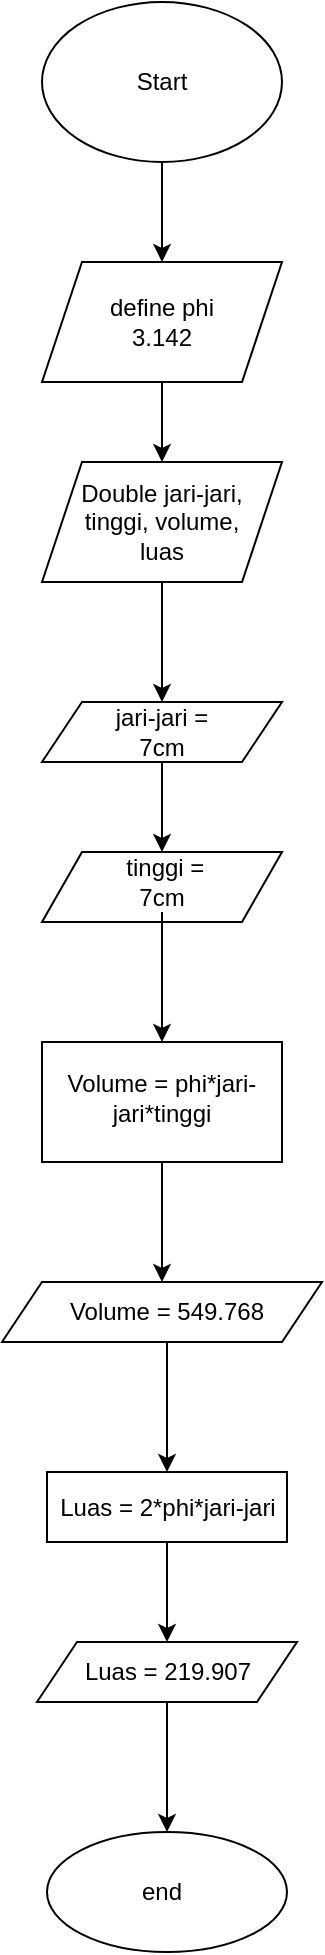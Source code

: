 <mxfile version="20.3.3" type="google"><diagram id="C5RBs43oDa-KdzZeNtuy" name="Page-1"><mxGraphModel grid="1" page="1" gridSize="10" guides="1" tooltips="1" connect="1" arrows="1" fold="1" pageScale="1" pageWidth="827" pageHeight="1169" math="0" shadow="0"><root><mxCell id="WIyWlLk6GJQsqaUBKTNV-0"/><mxCell id="WIyWlLk6GJQsqaUBKTNV-1" parent="WIyWlLk6GJQsqaUBKTNV-0"/><mxCell id="3ixqB-mUvSMN0wjlU5QE-6" style="edgeStyle=orthogonalEdgeStyle;rounded=0;orthogonalLoop=1;jettySize=auto;html=1;entryX=0.5;entryY=0;entryDx=0;entryDy=0;" edge="1" parent="WIyWlLk6GJQsqaUBKTNV-1" source="6nTtwMaNBwP4keP_kToj-0" target="3ixqB-mUvSMN0wjlU5QE-5"><mxGeometry relative="1" as="geometry"/></mxCell><mxCell id="6nTtwMaNBwP4keP_kToj-0" value="" style="ellipse;whiteSpace=wrap;html=1;" vertex="1" parent="WIyWlLk6GJQsqaUBKTNV-1"><mxGeometry x="380" y="60" width="120" height="80" as="geometry"/></mxCell><mxCell id="3ixqB-mUvSMN0wjlU5QE-0" value="Start" style="text;html=1;strokeColor=none;fillColor=none;align=center;verticalAlign=middle;whiteSpace=wrap;rounded=0;" vertex="1" parent="WIyWlLk6GJQsqaUBKTNV-1"><mxGeometry x="410" y="85" width="60" height="30" as="geometry"/></mxCell><mxCell id="3ixqB-mUvSMN0wjlU5QE-9" value="" style="edgeStyle=orthogonalEdgeStyle;rounded=0;orthogonalLoop=1;jettySize=auto;html=1;" edge="1" parent="WIyWlLk6GJQsqaUBKTNV-1" source="3ixqB-mUvSMN0wjlU5QE-5"><mxGeometry relative="1" as="geometry"><mxPoint x="440" y="290" as="targetPoint"/></mxGeometry></mxCell><mxCell id="3ixqB-mUvSMN0wjlU5QE-5" value="" style="shape=parallelogram;perimeter=parallelogramPerimeter;whiteSpace=wrap;html=1;fixedSize=1;" vertex="1" parent="WIyWlLk6GJQsqaUBKTNV-1"><mxGeometry x="380" y="190" width="120" height="60" as="geometry"/></mxCell><mxCell id="3ixqB-mUvSMN0wjlU5QE-7" value="define phi&lt;br&gt;3.142" style="text;html=1;strokeColor=none;fillColor=none;align=center;verticalAlign=middle;whiteSpace=wrap;rounded=0;" vertex="1" parent="WIyWlLk6GJQsqaUBKTNV-1"><mxGeometry x="410" y="205" width="60" height="30" as="geometry"/></mxCell><mxCell id="3ixqB-mUvSMN0wjlU5QE-11" style="edgeStyle=orthogonalEdgeStyle;rounded=0;orthogonalLoop=1;jettySize=auto;html=1;" edge="1" parent="WIyWlLk6GJQsqaUBKTNV-1" source="3ixqB-mUvSMN0wjlU5QE-8" target="3ixqB-mUvSMN0wjlU5QE-12"><mxGeometry relative="1" as="geometry"><mxPoint x="440" y="440" as="targetPoint"/></mxGeometry></mxCell><mxCell id="3ixqB-mUvSMN0wjlU5QE-8" value="" style="shape=parallelogram;perimeter=parallelogramPerimeter;whiteSpace=wrap;html=1;fixedSize=1;" vertex="1" parent="WIyWlLk6GJQsqaUBKTNV-1"><mxGeometry x="380" y="290" width="120" height="60" as="geometry"/></mxCell><mxCell id="3ixqB-mUvSMN0wjlU5QE-10" value="Double jari-jari, tinggi, volume, luas" style="text;html=1;strokeColor=none;fillColor=none;align=center;verticalAlign=middle;whiteSpace=wrap;rounded=0;" vertex="1" parent="WIyWlLk6GJQsqaUBKTNV-1"><mxGeometry x="390" y="305" width="100" height="30" as="geometry"/></mxCell><mxCell id="3ixqB-mUvSMN0wjlU5QE-12" value="" style="shape=parallelogram;perimeter=parallelogramPerimeter;whiteSpace=wrap;html=1;fixedSize=1;" vertex="1" parent="WIyWlLk6GJQsqaUBKTNV-1"><mxGeometry x="380" y="410" width="120" height="30" as="geometry"/></mxCell><mxCell id="3ixqB-mUvSMN0wjlU5QE-17" value="" style="edgeStyle=orthogonalEdgeStyle;rounded=0;orthogonalLoop=1;jettySize=auto;html=1;" edge="1" parent="WIyWlLk6GJQsqaUBKTNV-1" source="3ixqB-mUvSMN0wjlU5QE-13" target="3ixqB-mUvSMN0wjlU5QE-16"><mxGeometry relative="1" as="geometry"/></mxCell><mxCell id="3ixqB-mUvSMN0wjlU5QE-13" value="jari-jari = 7cm" style="text;html=1;strokeColor=none;fillColor=none;align=center;verticalAlign=middle;whiteSpace=wrap;rounded=0;" vertex="1" parent="WIyWlLk6GJQsqaUBKTNV-1"><mxGeometry x="405" y="410" width="70" height="30" as="geometry"/></mxCell><mxCell id="3ixqB-mUvSMN0wjlU5QE-16" value="" style="shape=parallelogram;perimeter=parallelogramPerimeter;whiteSpace=wrap;html=1;fixedSize=1;" vertex="1" parent="WIyWlLk6GJQsqaUBKTNV-1"><mxGeometry x="380" y="485" width="120" height="35" as="geometry"/></mxCell><mxCell id="3ixqB-mUvSMN0wjlU5QE-22" value="" style="edgeStyle=orthogonalEdgeStyle;rounded=0;orthogonalLoop=1;jettySize=auto;html=1;" edge="1" parent="WIyWlLk6GJQsqaUBKTNV-1" source="3ixqB-mUvSMN0wjlU5QE-18" target="3ixqB-mUvSMN0wjlU5QE-21"><mxGeometry relative="1" as="geometry"/></mxCell><mxCell id="3ixqB-mUvSMN0wjlU5QE-18" value="&amp;nbsp;tinggi = 7cm" style="text;html=1;strokeColor=none;fillColor=none;align=center;verticalAlign=middle;whiteSpace=wrap;rounded=0;" vertex="1" parent="WIyWlLk6GJQsqaUBKTNV-1"><mxGeometry x="410" y="485" width="60" height="30" as="geometry"/></mxCell><mxCell id="3ixqB-mUvSMN0wjlU5QE-28" style="edgeStyle=orthogonalEdgeStyle;rounded=0;orthogonalLoop=1;jettySize=auto;html=1;entryX=0.5;entryY=0;entryDx=0;entryDy=0;" edge="1" parent="WIyWlLk6GJQsqaUBKTNV-1" source="3ixqB-mUvSMN0wjlU5QE-21" target="3ixqB-mUvSMN0wjlU5QE-27"><mxGeometry relative="1" as="geometry"/></mxCell><mxCell id="3ixqB-mUvSMN0wjlU5QE-21" value="" style="whiteSpace=wrap;html=1;" vertex="1" parent="WIyWlLk6GJQsqaUBKTNV-1"><mxGeometry x="380" y="580" width="120" height="60" as="geometry"/></mxCell><mxCell id="3ixqB-mUvSMN0wjlU5QE-23" value="Volume = phi*jari-jari*tinggi" style="text;html=1;strokeColor=none;fillColor=none;align=center;verticalAlign=middle;whiteSpace=wrap;rounded=0;" vertex="1" parent="WIyWlLk6GJQsqaUBKTNV-1"><mxGeometry x="390" y="585" width="100" height="45" as="geometry"/></mxCell><mxCell id="3ixqB-mUvSMN0wjlU5QE-27" value="" style="shape=parallelogram;perimeter=parallelogramPerimeter;whiteSpace=wrap;html=1;fixedSize=1;" vertex="1" parent="WIyWlLk6GJQsqaUBKTNV-1"><mxGeometry x="360" y="700" width="160" height="30" as="geometry"/></mxCell><mxCell id="3ixqB-mUvSMN0wjlU5QE-31" value="" style="edgeStyle=orthogonalEdgeStyle;rounded=0;orthogonalLoop=1;jettySize=auto;html=1;" edge="1" parent="WIyWlLk6GJQsqaUBKTNV-1" source="3ixqB-mUvSMN0wjlU5QE-29" target="3ixqB-mUvSMN0wjlU5QE-30"><mxGeometry relative="1" as="geometry"/></mxCell><mxCell id="3ixqB-mUvSMN0wjlU5QE-29" value="Volume = 549.768" style="text;html=1;strokeColor=none;fillColor=none;align=center;verticalAlign=middle;whiteSpace=wrap;rounded=0;" vertex="1" parent="WIyWlLk6GJQsqaUBKTNV-1"><mxGeometry x="390" y="700" width="105" height="30" as="geometry"/></mxCell><mxCell id="3ixqB-mUvSMN0wjlU5QE-33" style="edgeStyle=orthogonalEdgeStyle;rounded=0;orthogonalLoop=1;jettySize=auto;html=1;" edge="1" parent="WIyWlLk6GJQsqaUBKTNV-1" source="3ixqB-mUvSMN0wjlU5QE-30" target="3ixqB-mUvSMN0wjlU5QE-32"><mxGeometry relative="1" as="geometry"/></mxCell><mxCell id="3ixqB-mUvSMN0wjlU5QE-30" value="Luas = 2*phi*jari-jari" style="whiteSpace=wrap;html=1;" vertex="1" parent="WIyWlLk6GJQsqaUBKTNV-1"><mxGeometry x="382.5" y="795" width="120" height="35" as="geometry"/></mxCell><mxCell id="3ixqB-mUvSMN0wjlU5QE-32" value="" style="shape=parallelogram;perimeter=parallelogramPerimeter;whiteSpace=wrap;html=1;fixedSize=1;" vertex="1" parent="WIyWlLk6GJQsqaUBKTNV-1"><mxGeometry x="377.5" y="880" width="130" height="30" as="geometry"/></mxCell><mxCell id="3ixqB-mUvSMN0wjlU5QE-36" value="" style="edgeStyle=orthogonalEdgeStyle;rounded=0;orthogonalLoop=1;jettySize=auto;html=1;" edge="1" parent="WIyWlLk6GJQsqaUBKTNV-1" source="3ixqB-mUvSMN0wjlU5QE-34" target="3ixqB-mUvSMN0wjlU5QE-35"><mxGeometry relative="1" as="geometry"/></mxCell><mxCell id="3ixqB-mUvSMN0wjlU5QE-34" value="Luas = 219.907" style="text;html=1;strokeColor=none;fillColor=none;align=center;verticalAlign=middle;whiteSpace=wrap;rounded=0;" vertex="1" parent="WIyWlLk6GJQsqaUBKTNV-1"><mxGeometry x="397.5" y="880" width="90" height="30" as="geometry"/></mxCell><mxCell id="3ixqB-mUvSMN0wjlU5QE-35" value="" style="ellipse;whiteSpace=wrap;html=1;" vertex="1" parent="WIyWlLk6GJQsqaUBKTNV-1"><mxGeometry x="382.5" y="975" width="120" height="60" as="geometry"/></mxCell><mxCell id="3ixqB-mUvSMN0wjlU5QE-37" value="end" style="text;html=1;strokeColor=none;fillColor=none;align=center;verticalAlign=middle;whiteSpace=wrap;rounded=0;" vertex="1" parent="WIyWlLk6GJQsqaUBKTNV-1"><mxGeometry x="410" y="990" width="60" height="30" as="geometry"/></mxCell></root></mxGraphModel></diagram></mxfile>